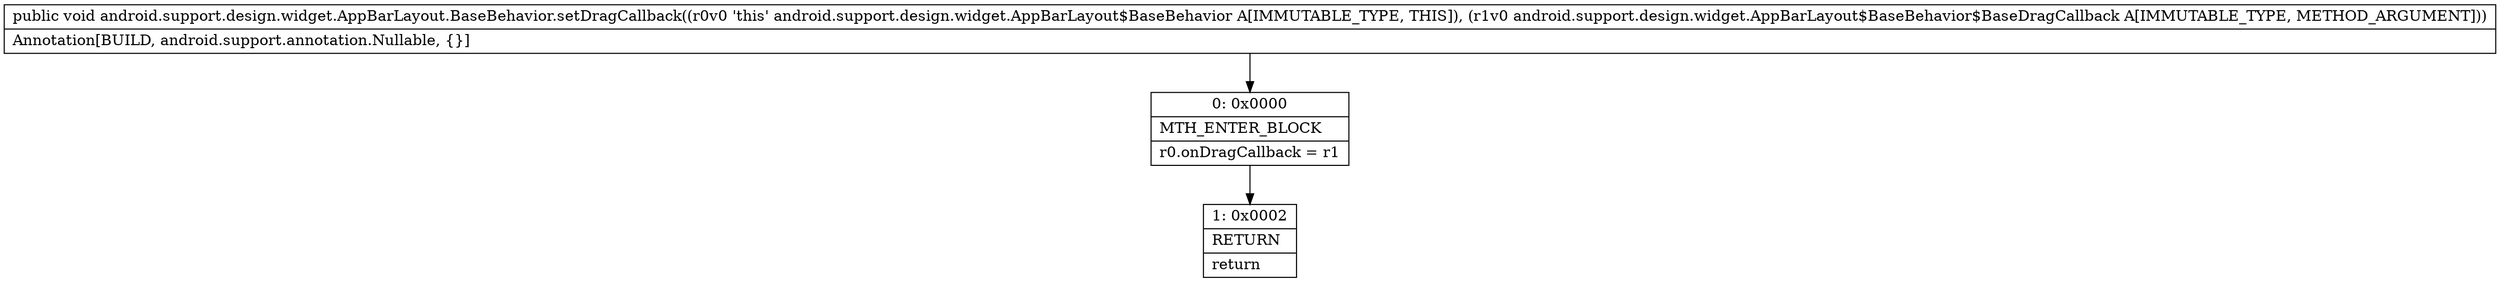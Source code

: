 digraph "CFG forandroid.support.design.widget.AppBarLayout.BaseBehavior.setDragCallback(Landroid\/support\/design\/widget\/AppBarLayout$BaseBehavior$BaseDragCallback;)V" {
Node_0 [shape=record,label="{0\:\ 0x0000|MTH_ENTER_BLOCK\l|r0.onDragCallback = r1\l}"];
Node_1 [shape=record,label="{1\:\ 0x0002|RETURN\l|return\l}"];
MethodNode[shape=record,label="{public void android.support.design.widget.AppBarLayout.BaseBehavior.setDragCallback((r0v0 'this' android.support.design.widget.AppBarLayout$BaseBehavior A[IMMUTABLE_TYPE, THIS]), (r1v0 android.support.design.widget.AppBarLayout$BaseBehavior$BaseDragCallback A[IMMUTABLE_TYPE, METHOD_ARGUMENT]))  | Annotation[BUILD, android.support.annotation.Nullable, \{\}]\l}"];
MethodNode -> Node_0;
Node_0 -> Node_1;
}

